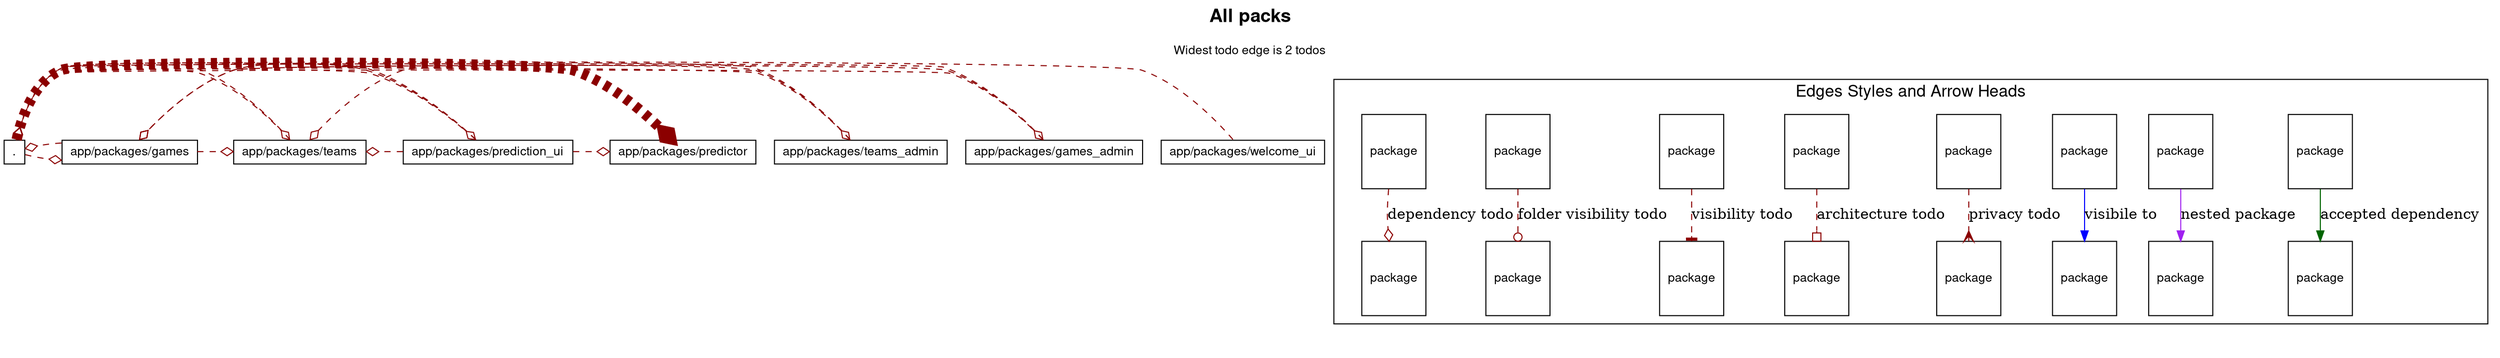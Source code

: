 digraph package_diagram {
  rankdir=TD
  graph [
    labelloc="t"
    fontname="Helvetica,Arial,sans-serif"
    dpi=100
    layout=dot
    label=<<b>All packs</b><br/><br/><font point-size='12'>Widest todo edge is 2 todos</font>>
    fontsize=18
  ]
  node [
    fontname="Helvetica,Arial,sans-serif"
    fontsize=26.0
    fontcolor=black
    fillcolor=white
    color=black
    height=1.0
    style=filled
    shape=plain
  ]
    subgraph NotInLayer {
      shape=box
      color=darkgrey
      fillcolor=lightblue
      style=filled
        cluster=false
        "." [
            fontsize=12.0
            label= <
                <table border='0' cellborder='1' cellspacing='0' cellpadding='4'>
                  <tr> <td align='left'> . </td> </tr>
                </table>
              >
          ]
        
        "app/packages/games" [
            fontsize=12.0
            label= <
                <table border='0' cellborder='1' cellspacing='0' cellpadding='4'>
                  <tr> <td align='left'> app/packages/games </td> </tr>
                </table>
              >
          ]
        
        "app/packages/games_admin" [
            fontsize=12.0
            label= <
                <table border='0' cellborder='1' cellspacing='0' cellpadding='4'>
                  <tr> <td align='left'> app/packages/games_admin </td> </tr>
                </table>
              >
          ]
        
        "app/packages/prediction_ui" [
            fontsize=12.0
            label= <
                <table border='0' cellborder='1' cellspacing='0' cellpadding='4'>
                  <tr> <td align='left'> app/packages/prediction_ui </td> </tr>
                </table>
              >
          ]
        
        "app/packages/predictor" [
            fontsize=12.0
            label= <
                <table border='0' cellborder='1' cellspacing='0' cellpadding='4'>
                  <tr> <td align='left'> app/packages/predictor </td> </tr>
                </table>
              >
          ]
        
        "app/packages/teams" [
            fontsize=12.0
            label= <
                <table border='0' cellborder='1' cellspacing='0' cellpadding='4'>
                  <tr> <td align='left'> app/packages/teams </td> </tr>
                </table>
              >
          ]
        
        "app/packages/teams_admin" [
            fontsize=12.0
            label= <
                <table border='0' cellborder='1' cellspacing='0' cellpadding='4'>
                  <tr> <td align='left'> app/packages/teams_admin </td> </tr>
                </table>
              >
          ]
        
        "app/packages/welcome_ui" [
            fontsize=12.0
            label= <
                <table border='0' cellborder='1' cellspacing='0' cellpadding='4'>
                  <tr> <td align='left'> app/packages/welcome_ui </td> </tr>
                </table>
              >
          ]
        
    }
            "." -> "app/packages/games" [
                constraint=false
              # headlabel="dependency"
color=darkred style=dashed arrowhead=odiamond
              penwidth=1.0            ]
            "." -> "app/packages/games_admin" [
                constraint=false
              # headlabel="dependency"
color=darkred style=dashed arrowhead=odiamond
              penwidth=1.0            ]
            "." -> "app/packages/prediction_ui" [
                constraint=false
              # headlabel="dependency"
color=darkred style=dashed arrowhead=odiamond
              penwidth=1.0            ]
            "." -> "app/packages/predictor" [
                constraint=false
              # headlabel="dependency"
color=darkred style=dashed arrowhead=odiamond
              penwidth=10.0            ]
            "." -> "app/packages/teams" [
                constraint=false
              # headlabel="dependency"
color=darkred style=dashed arrowhead=odiamond
              penwidth=1.0            ]
            "." -> "app/packages/teams_admin" [
                constraint=false
              # headlabel="dependency"
color=darkred style=dashed arrowhead=odiamond
              penwidth=1.0            ]
            "app/packages/games" -> "." [
                constraint=false
              # headlabel="dependency"
color=darkred style=dashed arrowhead=odiamond
              penwidth=1.0            ]
            "app/packages/games" -> "app/packages/teams" [
                constraint=false
              # headlabel="dependency"
color=darkred style=dashed arrowhead=odiamond
              penwidth=1.0            ]
            "app/packages/games_admin" -> "." [
                constraint=false
              # headlabel="dependency"
color=darkred style=dashed arrowhead=odiamond
              penwidth=1.0            ]
            "app/packages/games_admin" -> "app/packages/games" [
                constraint=false
              # headlabel="dependency"
color=darkred style=dashed arrowhead=odiamond
              penwidth=1.0            ]
            "app/packages/prediction_ui" -> "." [
                constraint=false
              # headlabel="dependency"
color=darkred style=dashed arrowhead=odiamond
              penwidth=1.0            ]
            "app/packages/prediction_ui" -> "app/packages/games" [
                constraint=false
              # headlabel="dependency"
color=darkred style=dashed arrowhead=odiamond
              penwidth=1.0            ]
            "app/packages/prediction_ui" -> "app/packages/predictor" [
                constraint=false
              # headlabel="dependency"
color=darkred style=dashed arrowhead=odiamond
              penwidth=1.0            ]
            "app/packages/prediction_ui" -> "app/packages/teams" [
                constraint=false
              # headlabel="dependency"
color=darkred style=dashed arrowhead=odiamond
              penwidth=1.0            ]
            "app/packages/teams" -> "." [
                constraint=false
              # headlabel="dependency"
color=darkred style=dashed arrowhead=odiamond
              penwidth=1.0            ]
            "app/packages/teams_admin" -> "." [
                constraint=false
              # headlabel="dependency"
color=darkred style=dashed arrowhead=odiamond
              penwidth=1.0            ]
            "app/packages/teams_admin" -> "app/packages/teams" [
                constraint=false
              # headlabel="dependency"
color=darkred style=dashed arrowhead=odiamond
              penwidth=1.0            ]
            "app/packages/welcome_ui" -> "." [
                constraint=false
              # headlabel="dependency"
color=darkred style=dashed arrowhead=odiamond
              penwidth=1.0            ]
    subgraph cluster_legend {
      fontsize=16
      label="Edges Styles and Arrow Heads"
      A [ fontsize=12 shape=box label="package"]
      B [ fontsize=12 shape=box label="package"]
      A -> B [label="accepted dependency" color=darkgreen]
      M [ fontsize=12 shape=box label="package"]
      N [ fontsize=12 shape=box label="package"]
      M -> N [label="nested package" color=purple]
      O [ fontsize=12 shape=box label="package"]
      P [ fontsize=12 shape=box label="package"]
      O -> P [label="visibile to" color=blue]
      C [ fontsize=12 shape=box label="package"]
      D [ fontsize=12 shape=box label="package"]
      C -> D [label="privacy todo" color=darkred style=dashed arrowhead=crow]
      E [ fontsize=12 shape=box label="package"]
      F [ fontsize=12 shape=box label="package"]
      E -> F [label="architecture todo" color=darkred style=dashed arrowhead=obox]
      G [ fontsize=12 shape=box label="package"]
      H [ fontsize=12 shape=box label="package"]
      G -> H [label="visibility todo" color=darkred style=dashed arrowhead=tee]
      I [ fontsize=12 shape=box label="package"]
      J [ fontsize=12 shape=box label="package"]
      I -> J [label="folder visibility todo" color=darkred style=dashed arrowhead=odot]
      K [ fontsize=12 shape=box label="package"]
      L [ fontsize=12 shape=box label="package"]
      K -> L [label="dependency todo" color=darkred style=dashed arrowhead=odiamond]
      LEGEND_NODE_1 [ label="" peripheries=0 height=0 width=0 style=invis ]
      LEGEND_NODE_2 [ label="" peripheries=0 height=0 width=0 style=invis ]
      LEGEND_NODE_1 -> LEGEND_NODE_2 [ style=invis ]
    }
  subgraph cluster_teams_legend {
    fontsize=16
    label="Team Colors"


  }
    LEGEND_NODE_2 -> "" [style=invis]
}
